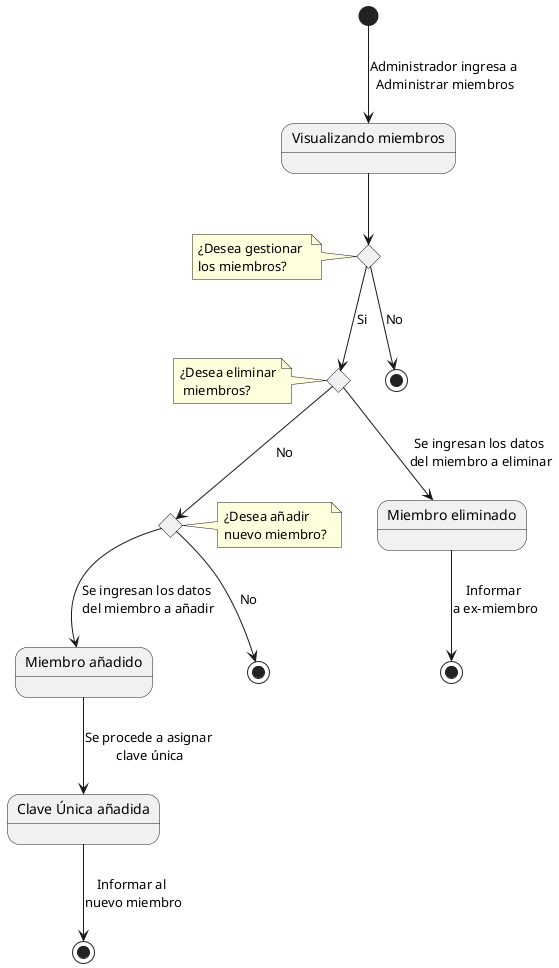 @startuml
state "Visualizando miembros" as long1  
[*]-->long1 : Administrador ingresa a \nAdministrar miembros
state choice1 <<choice>>
note left of choice1: ¿Desea gestionar \nlos miembros?
state end1 <<end>>
long1-->choice1
choice1-->end1 :No
state choice2 <<choice>>
note left of choice2: ¿Desea eliminar\n miembros?
choice1-->choice2 :Si
state "Miembro eliminado" as long2
choice2-->long2 : Se ingresan los datos \ndel miembro a eliminar
state choice3 <<choice>>
choice2-->choice3 :No
note right of choice3: ¿Desea añadir \nnuevo miembro?
state "Miembro añadido" as long3
choice3-->long3 : Se ingresan los datos \ndel miembro a añadir
state end2 <<end>>
choice3-->[*] : No
state end4 <<end>>
long2-->end4: Informar \na ex-miembro
state "Clave Única añadida" as long4
long3-->long4: Se procede a asignar \nclave única
long4-->end2 : Informar al \nnuevo miembro
@enduml